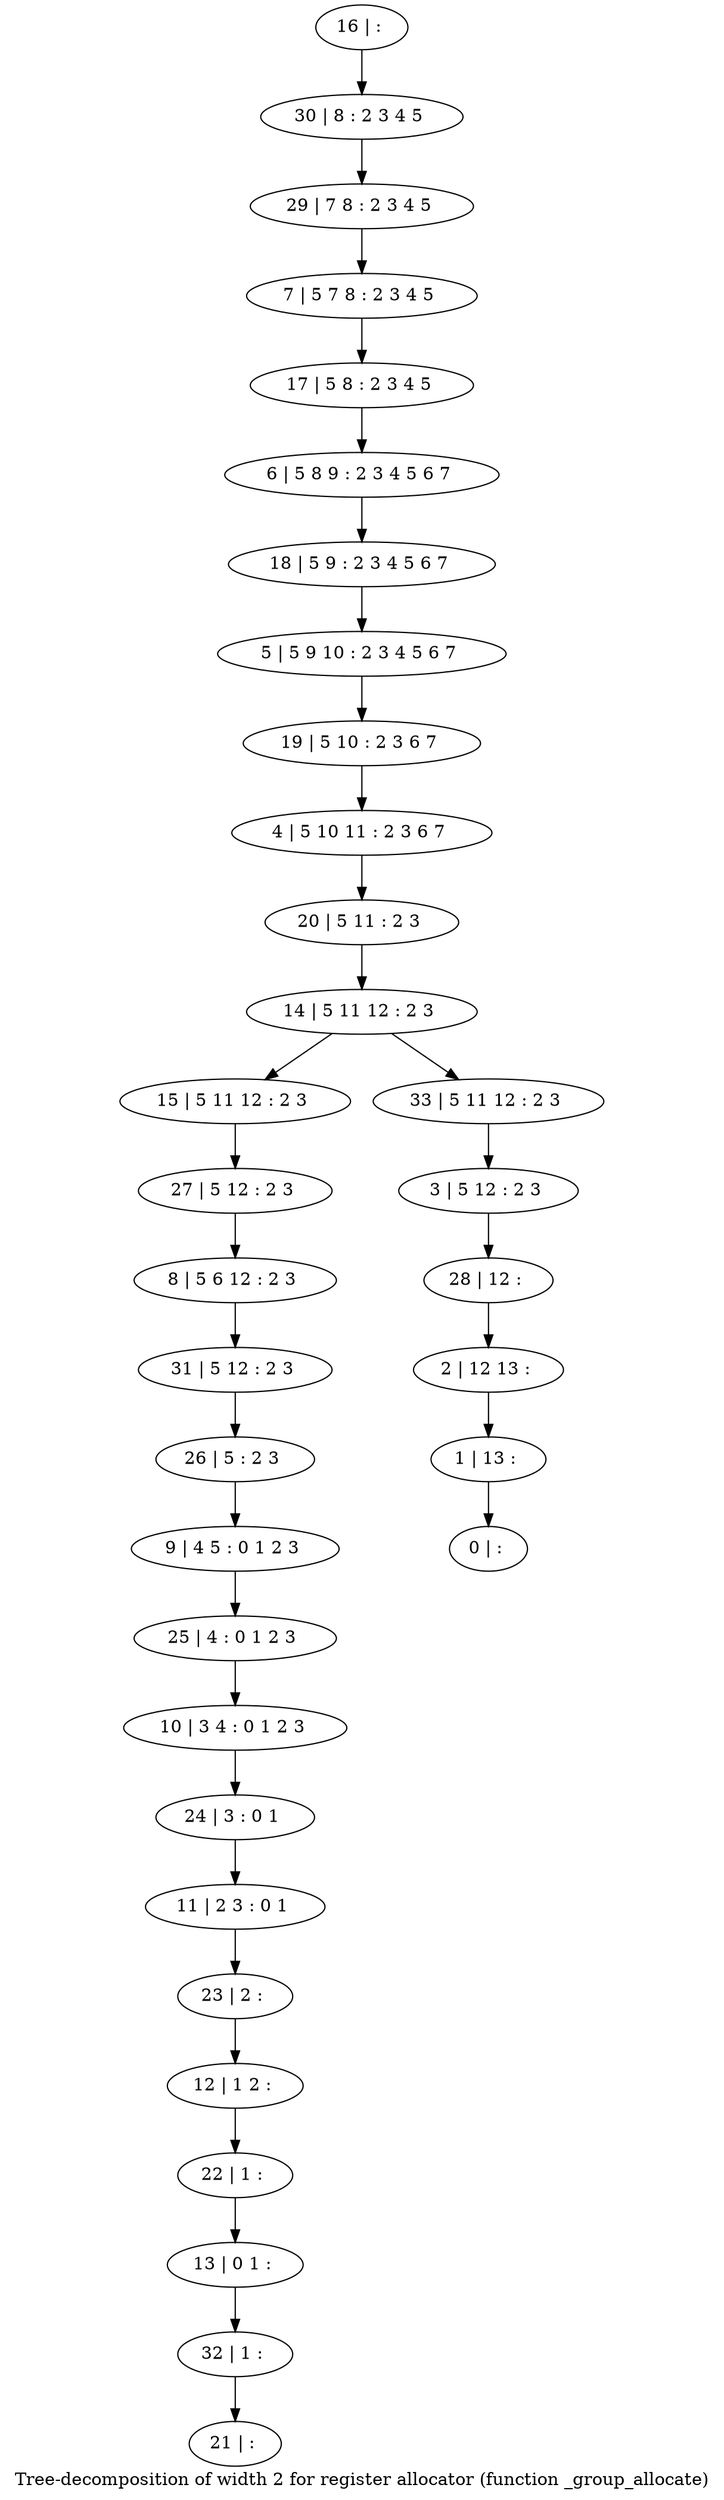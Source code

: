 digraph G {
graph [label="Tree-decomposition of width 2 for register allocator (function _group_allocate)"]
0[label="0 | : "];
1[label="1 | 13 : "];
2[label="2 | 12 13 : "];
3[label="3 | 5 12 : 2 3 "];
4[label="4 | 5 10 11 : 2 3 6 7 "];
5[label="5 | 5 9 10 : 2 3 4 5 6 7 "];
6[label="6 | 5 8 9 : 2 3 4 5 6 7 "];
7[label="7 | 5 7 8 : 2 3 4 5 "];
8[label="8 | 5 6 12 : 2 3 "];
9[label="9 | 4 5 : 0 1 2 3 "];
10[label="10 | 3 4 : 0 1 2 3 "];
11[label="11 | 2 3 : 0 1 "];
12[label="12 | 1 2 : "];
13[label="13 | 0 1 : "];
14[label="14 | 5 11 12 : 2 3 "];
15[label="15 | 5 11 12 : 2 3 "];
16[label="16 | : "];
17[label="17 | 5 8 : 2 3 4 5 "];
18[label="18 | 5 9 : 2 3 4 5 6 7 "];
19[label="19 | 5 10 : 2 3 6 7 "];
20[label="20 | 5 11 : 2 3 "];
21[label="21 | : "];
22[label="22 | 1 : "];
23[label="23 | 2 : "];
24[label="24 | 3 : 0 1 "];
25[label="25 | 4 : 0 1 2 3 "];
26[label="26 | 5 : 2 3 "];
27[label="27 | 5 12 : 2 3 "];
28[label="28 | 12 : "];
29[label="29 | 7 8 : 2 3 4 5 "];
30[label="30 | 8 : 2 3 4 5 "];
31[label="31 | 5 12 : 2 3 "];
32[label="32 | 1 : "];
33[label="33 | 5 11 12 : 2 3 "];
22->13 ;
12->22 ;
23->12 ;
11->23 ;
24->11 ;
10->24 ;
25->10 ;
9->25 ;
26->9 ;
27->8 ;
15->27 ;
31->26 ;
8->31 ;
32->21 ;
13->32 ;
16->30 ;
30->29 ;
29->7 ;
7->17 ;
17->6 ;
6->18 ;
18->5 ;
5->19 ;
19->4 ;
4->20 ;
20->14 ;
3->28 ;
28->2 ;
2->1 ;
1->0 ;
33->3 ;
14->15 ;
14->33 ;
}
